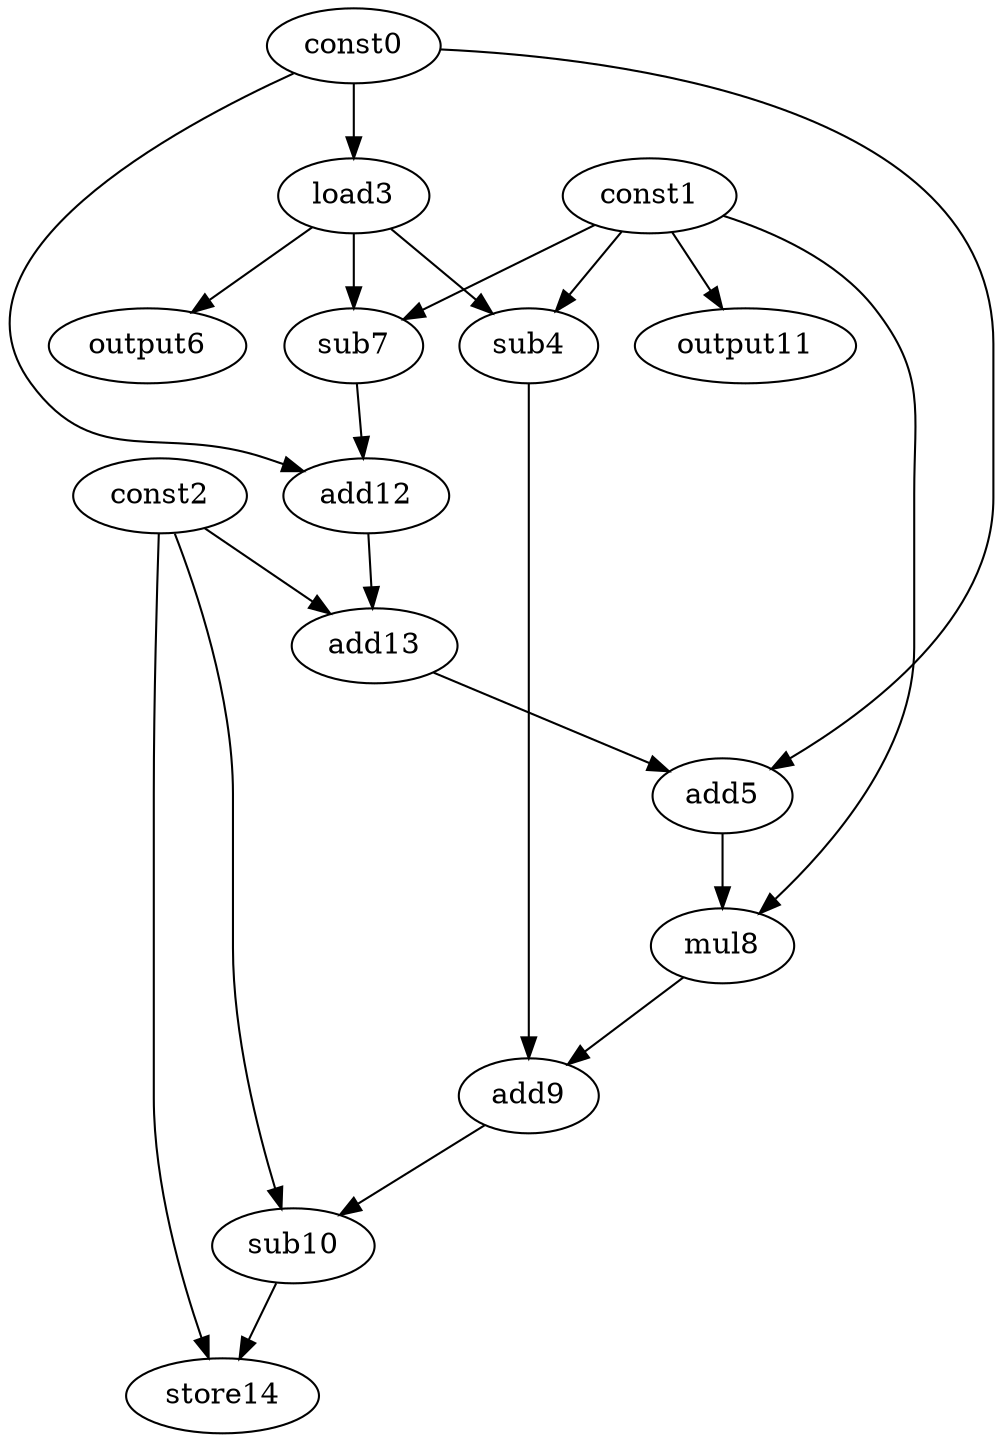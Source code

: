 digraph G { 
const0[opcode=const]; 
const1[opcode=const]; 
const2[opcode=const]; 
load3[opcode=load]; 
sub4[opcode=sub]; 
add5[opcode=add]; 
output6[opcode=output]; 
sub7[opcode=sub]; 
mul8[opcode=mul]; 
add9[opcode=add]; 
sub10[opcode=sub]; 
output11[opcode=output]; 
add12[opcode=add]; 
add13[opcode=add]; 
store14[opcode=store]; 
const0->load3[operand=0];
const1->output11[operand=0];
const1->sub4[operand=0];
load3->sub4[operand=1];
load3->output6[operand=0];
const1->sub7[operand=0];
load3->sub7[operand=1];
sub7->add12[operand=0];
const0->add12[operand=1];
const2->add13[operand=0];
add12->add13[operand=1];
const0->add5[operand=0];
add13->add5[operand=1];
const1->mul8[operand=0];
add5->mul8[operand=1];
mul8->add9[operand=0];
sub4->add9[operand=1];
add9->sub10[operand=0];
const2->sub10[operand=1];
const2->store14[operand=0];
sub10->store14[operand=1];
}
